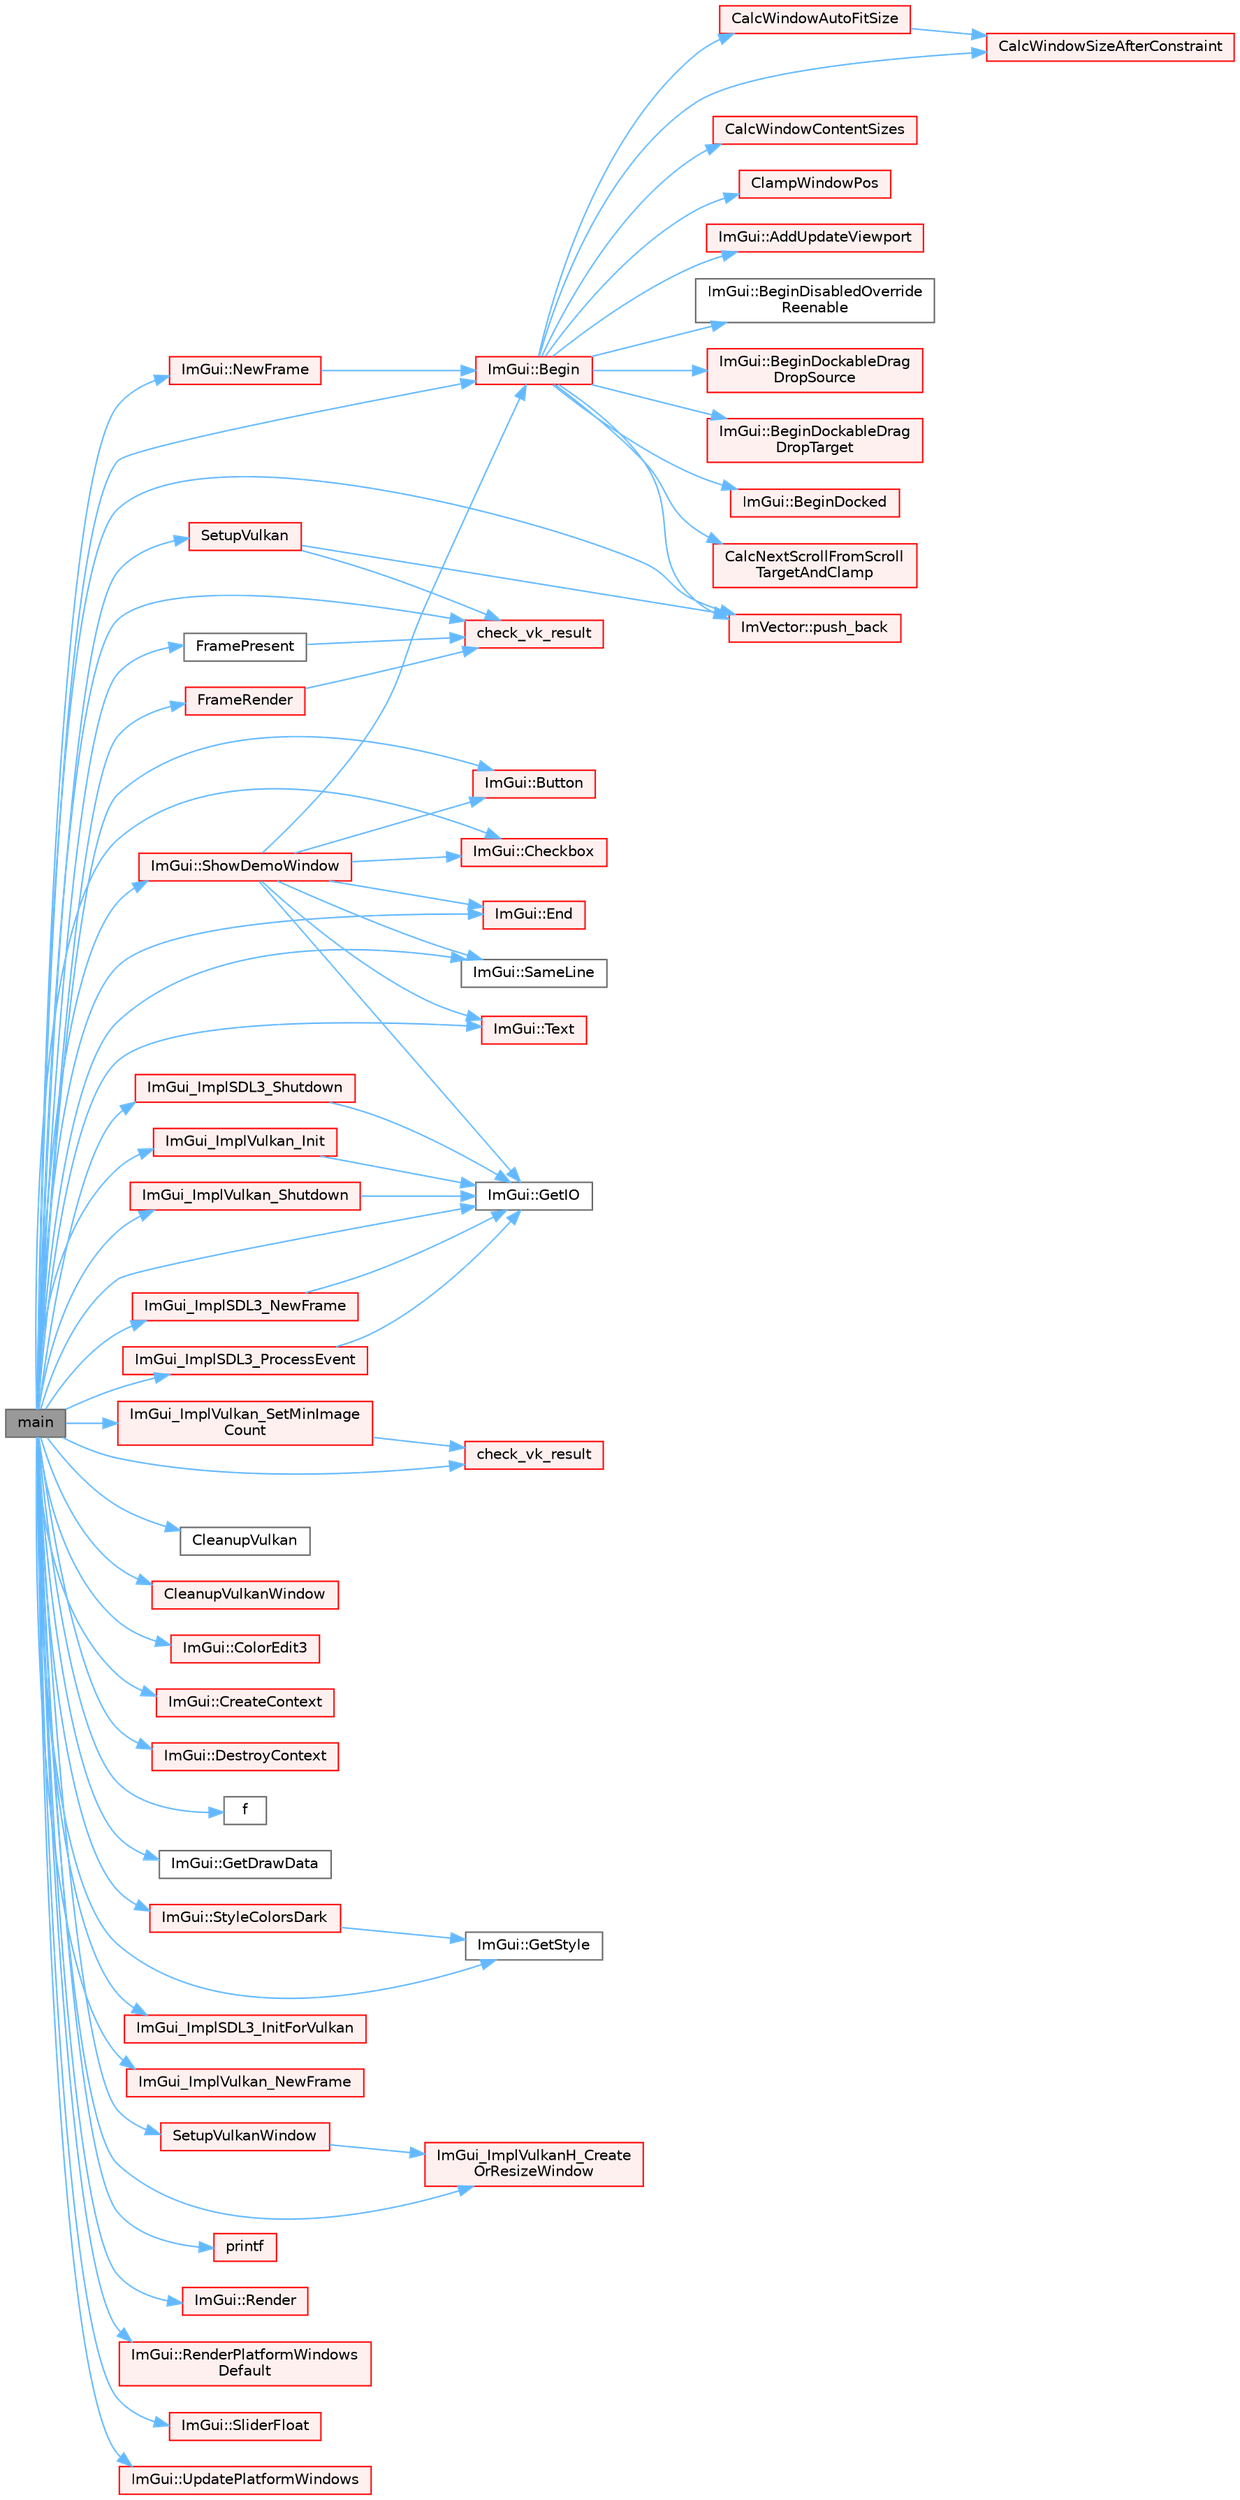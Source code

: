 digraph "main"
{
 // LATEX_PDF_SIZE
  bgcolor="transparent";
  edge [fontname=Helvetica,fontsize=10,labelfontname=Helvetica,labelfontsize=10];
  node [fontname=Helvetica,fontsize=10,shape=box,height=0.2,width=0.4];
  rankdir="LR";
  Node1 [id="Node000001",label="main",height=0.2,width=0.4,color="gray40", fillcolor="grey60", style="filled", fontcolor="black",tooltip=" "];
  Node1 -> Node2 [id="edge1_Node000001_Node000002",color="steelblue1",style="solid",tooltip=" "];
  Node2 [id="Node000002",label="ImGui::Begin",height=0.2,width=0.4,color="red", fillcolor="#FFF0F0", style="filled",URL="$namespace_im_gui.html#a581e58db0bc930bafa4a5d23093a2b99",tooltip=" "];
  Node2 -> Node3 [id="edge2_Node000002_Node000003",color="steelblue1",style="solid",tooltip=" "];
  Node3 [id="Node000003",label="ImGui::AddUpdateViewport",height=0.2,width=0.4,color="red", fillcolor="#FFF0F0", style="filled",URL="$namespace_im_gui.html#ada58e5d3e2efc3cef60f213d771408d8",tooltip=" "];
  Node2 -> Node24 [id="edge3_Node000002_Node000024",color="steelblue1",style="solid",tooltip=" "];
  Node24 [id="Node000024",label="ImGui::BeginDisabledOverride\lReenable",height=0.2,width=0.4,color="grey40", fillcolor="white", style="filled",URL="$namespace_im_gui.html#a26b36756e219b7129f894e1c2feb17a8",tooltip=" "];
  Node2 -> Node25 [id="edge4_Node000002_Node000025",color="steelblue1",style="solid",tooltip=" "];
  Node25 [id="Node000025",label="ImGui::BeginDockableDrag\lDropSource",height=0.2,width=0.4,color="red", fillcolor="#FFF0F0", style="filled",URL="$namespace_im_gui.html#a7a435b1565d4884e42a5ee5667f21a1f",tooltip=" "];
  Node2 -> Node374 [id="edge5_Node000002_Node000374",color="steelblue1",style="solid",tooltip=" "];
  Node374 [id="Node000374",label="ImGui::BeginDockableDrag\lDropTarget",height=0.2,width=0.4,color="red", fillcolor="#FFF0F0", style="filled",URL="$namespace_im_gui.html#a1725ff3becdb963b97c16d69d4c9f308",tooltip=" "];
  Node2 -> Node416 [id="edge6_Node000002_Node000416",color="steelblue1",style="solid",tooltip=" "];
  Node416 [id="Node000416",label="ImGui::BeginDocked",height=0.2,width=0.4,color="red", fillcolor="#FFF0F0", style="filled",URL="$namespace_im_gui.html#a627bb85e7c0ab597360f63719bfb1e55",tooltip=" "];
  Node2 -> Node267 [id="edge7_Node000002_Node000267",color="steelblue1",style="solid",tooltip=" "];
  Node267 [id="Node000267",label="CalcNextScrollFromScroll\lTargetAndClamp",height=0.2,width=0.4,color="red", fillcolor="#FFF0F0", style="filled",URL="$imgui_8cpp.html#a07abb80a54115cb5cf9da03351e29533",tooltip=" "];
  Node2 -> Node243 [id="edge8_Node000002_Node000243",color="steelblue1",style="solid",tooltip=" "];
  Node243 [id="Node000243",label="CalcWindowAutoFitSize",height=0.2,width=0.4,color="red", fillcolor="#FFF0F0", style="filled",URL="$imgui_8cpp.html#acbe6338daf87dc6ab636f02f1367eb41",tooltip=" "];
  Node243 -> Node246 [id="edge9_Node000243_Node000246",color="steelblue1",style="solid",tooltip=" "];
  Node246 [id="Node000246",label="CalcWindowSizeAfterConstraint",height=0.2,width=0.4,color="red", fillcolor="#FFF0F0", style="filled",URL="$imgui_8cpp.html#a0c4618a6985c33c4936f1d9f1c7b26b4",tooltip=" "];
  Node2 -> Node248 [id="edge10_Node000002_Node000248",color="steelblue1",style="solid",tooltip=" "];
  Node248 [id="Node000248",label="CalcWindowContentSizes",height=0.2,width=0.4,color="red", fillcolor="#FFF0F0", style="filled",URL="$imgui_8cpp.html#a6eddef51b4880a9f1dca88837f71fc6e",tooltip=" "];
  Node2 -> Node246 [id="edge11_Node000002_Node000246",color="steelblue1",style="solid",tooltip=" "];
  Node2 -> Node457 [id="edge12_Node000002_Node000457",color="steelblue1",style="solid",tooltip=" "];
  Node457 [id="Node000457",label="ClampWindowPos",height=0.2,width=0.4,color="red", fillcolor="#FFF0F0", style="filled",URL="$imgui_8cpp.html#a27b88f27774c413d5578ab6a3f989872",tooltip=" "];
  Node2 -> Node102 [id="edge13_Node000002_Node000102",color="steelblue1",style="solid",tooltip=" "];
  Node102 [id="Node000102",label="ImVector::push_back",height=0.2,width=0.4,color="red", fillcolor="#FFF0F0", style="filled",URL="$struct_im_vector.html#aab5df48e0711a48bd12f3206e08c4108",tooltip=" "];
  Node1 -> Node512 [id="edge14_Node000001_Node000512",color="steelblue1",style="solid",tooltip=" "];
  Node512 [id="Node000512",label="ImGui::Button",height=0.2,width=0.4,color="red", fillcolor="#FFF0F0", style="filled",URL="$namespace_im_gui.html#a38094c568ce398db5a3abb9d3ac92030",tooltip=" "];
  Node1 -> Node515 [id="edge15_Node000001_Node000515",color="steelblue1",style="solid",tooltip=" "];
  Node515 [id="Node000515",label="check_vk_result",height=0.2,width=0.4,color="red", fillcolor="#FFF0F0", style="filled",URL="$imgui__impl__vulkan_8cpp.html#a1ea6c63eab2860beea5e3c89c1afbbc1",tooltip=" "];
  Node1 -> Node519 [id="edge16_Node000001_Node000519",color="steelblue1",style="solid",tooltip=" "];
  Node519 [id="Node000519",label="check_vk_result",height=0.2,width=0.4,color="red", fillcolor="#FFF0F0", style="filled",URL="$runtime_2imgui_2examples_2example__glfw__vulkan_2main_8cpp.html#a1ea6c63eab2860beea5e3c89c1afbbc1",tooltip=" "];
  Node1 -> Node551 [id="edge17_Node000001_Node000551",color="steelblue1",style="solid",tooltip=" "];
  Node551 [id="Node000551",label="ImGui::Checkbox",height=0.2,width=0.4,color="red", fillcolor="#FFF0F0", style="filled",URL="$namespace_im_gui.html#a57d73c1d0ef807fef734d91024092027",tooltip=" "];
  Node1 -> Node552 [id="edge18_Node000001_Node000552",color="steelblue1",style="solid",tooltip=" "];
  Node552 [id="Node000552",label="CleanupVulkan",height=0.2,width=0.4,color="grey40", fillcolor="white", style="filled",URL="$runtime_2imgui_2examples_2example__glfw__vulkan_2main_8cpp.html#a3a9dce6c5ee14cd9a27a2c2b2e283c58",tooltip=" "];
  Node1 -> Node553 [id="edge19_Node000001_Node000553",color="steelblue1",style="solid",tooltip=" "];
  Node553 [id="Node000553",label="CleanupVulkanWindow",height=0.2,width=0.4,color="red", fillcolor="#FFF0F0", style="filled",URL="$runtime_2imgui_2examples_2example__glfw__vulkan_2main_8cpp.html#a6a857c74986732933a83c25216f8acb3",tooltip=" "];
  Node1 -> Node557 [id="edge20_Node000001_Node000557",color="steelblue1",style="solid",tooltip=" "];
  Node557 [id="Node000557",label="ImGui::ColorEdit3",height=0.2,width=0.4,color="red", fillcolor="#FFF0F0", style="filled",URL="$namespace_im_gui.html#a5afe76ba1c91f07363e40396e7df656e",tooltip=" "];
  Node1 -> Node662 [id="edge21_Node000001_Node000662",color="steelblue1",style="solid",tooltip=" "];
  Node662 [id="Node000662",label="ImGui::CreateContext",height=0.2,width=0.4,color="red", fillcolor="#FFF0F0", style="filled",URL="$namespace_im_gui.html#a4ff6c9ad05a0eba37ce1b5ff1607810a",tooltip=" "];
  Node1 -> Node673 [id="edge22_Node000001_Node000673",color="steelblue1",style="solid",tooltip=" "];
  Node673 [id="Node000673",label="ImGui::DestroyContext",height=0.2,width=0.4,color="red", fillcolor="#FFF0F0", style="filled",URL="$namespace_im_gui.html#ab9132deece575023170cd8e681d0581d",tooltip=" "];
  Node1 -> Node87 [id="edge23_Node000001_Node000087",color="steelblue1",style="solid",tooltip=" "];
  Node87 [id="Node000087",label="ImGui::End",height=0.2,width=0.4,color="red", fillcolor="#FFF0F0", style="filled",URL="$namespace_im_gui.html#a5479d93794a004c67ceb6d13f37c8254",tooltip=" "];
  Node1 -> Node7 [id="edge24_Node000001_Node000007",color="steelblue1",style="solid",tooltip=" "];
  Node7 [id="Node000007",label="f",height=0.2,width=0.4,color="grey40", fillcolor="white", style="filled",URL="$cxx11__tensor__map_8cpp.html#a7f507fea02198f6cb81c86640c7b1a4e",tooltip=" "];
  Node1 -> Node686 [id="edge25_Node000001_Node000686",color="steelblue1",style="solid",tooltip=" "];
  Node686 [id="Node000686",label="FramePresent",height=0.2,width=0.4,color="grey40", fillcolor="white", style="filled",URL="$runtime_2imgui_2examples_2example__glfw__vulkan_2main_8cpp.html#af985647537c2a378b57ad961c689253c",tooltip=" "];
  Node686 -> Node519 [id="edge26_Node000686_Node000519",color="steelblue1",style="solid",tooltip=" "];
  Node1 -> Node687 [id="edge27_Node000001_Node000687",color="steelblue1",style="solid",tooltip=" "];
  Node687 [id="Node000687",label="FrameRender",height=0.2,width=0.4,color="red", fillcolor="#FFF0F0", style="filled",URL="$runtime_2imgui_2examples_2example__glfw__vulkan_2main_8cpp.html#a565b7bd1b35474040834a26cf1cba856",tooltip=" "];
  Node687 -> Node519 [id="edge28_Node000687_Node000519",color="steelblue1",style="solid",tooltip=" "];
  Node1 -> Node696 [id="edge29_Node000001_Node000696",color="steelblue1",style="solid",tooltip=" "];
  Node696 [id="Node000696",label="ImGui::GetDrawData",height=0.2,width=0.4,color="grey40", fillcolor="white", style="filled",URL="$namespace_im_gui.html#ab73131dc44b1267dac04f0c2bb0af983",tooltip=" "];
  Node1 -> Node676 [id="edge30_Node000001_Node000676",color="steelblue1",style="solid",tooltip=" "];
  Node676 [id="Node000676",label="ImGui::GetIO",height=0.2,width=0.4,color="grey40", fillcolor="white", style="filled",URL="$namespace_im_gui.html#a3179e560812f878f3961ce803a5d9302",tooltip=" "];
  Node1 -> Node697 [id="edge31_Node000001_Node000697",color="steelblue1",style="solid",tooltip=" "];
  Node697 [id="Node000697",label="ImGui::GetStyle",height=0.2,width=0.4,color="grey40", fillcolor="white", style="filled",URL="$namespace_im_gui.html#abafef4bb3e3654efd96a47b2e22870a7",tooltip=" "];
  Node1 -> Node698 [id="edge32_Node000001_Node000698",color="steelblue1",style="solid",tooltip=" "];
  Node698 [id="Node000698",label="ImGui_ImplSDL3_InitForVulkan",height=0.2,width=0.4,color="red", fillcolor="#FFF0F0", style="filled",URL="$imgui__impl__sdl3_8cpp.html#a84dedc42e47a9eca6c6fefeca99289bf",tooltip=" "];
  Node1 -> Node724 [id="edge33_Node000001_Node000724",color="steelblue1",style="solid",tooltip=" "];
  Node724 [id="Node000724",label="ImGui_ImplSDL3_NewFrame",height=0.2,width=0.4,color="red", fillcolor="#FFF0F0", style="filled",URL="$imgui__impl__sdl3_8cpp.html#a234e948df1bab6e801daf91ec31d4f0b",tooltip=" "];
  Node724 -> Node676 [id="edge34_Node000724_Node000676",color="steelblue1",style="solid",tooltip=" "];
  Node1 -> Node744 [id="edge35_Node000001_Node000744",color="steelblue1",style="solid",tooltip=" "];
  Node744 [id="Node000744",label="ImGui_ImplSDL3_ProcessEvent",height=0.2,width=0.4,color="red", fillcolor="#FFF0F0", style="filled",URL="$imgui__impl__sdl3_8cpp.html#a58595dc275ecf083f3b6c1c576f1ecd4",tooltip=" "];
  Node744 -> Node676 [id="edge36_Node000744_Node000676",color="steelblue1",style="solid",tooltip=" "];
  Node1 -> Node755 [id="edge37_Node000001_Node000755",color="steelblue1",style="solid",tooltip=" "];
  Node755 [id="Node000755",label="ImGui_ImplSDL3_Shutdown",height=0.2,width=0.4,color="red", fillcolor="#FFF0F0", style="filled",URL="$imgui__impl__sdl3_8cpp.html#a9103a82edb06cbdd5b5827d13fb0d37b",tooltip=" "];
  Node755 -> Node676 [id="edge38_Node000755_Node000676",color="steelblue1",style="solid",tooltip=" "];
  Node1 -> Node757 [id="edge39_Node000001_Node000757",color="steelblue1",style="solid",tooltip=" "];
  Node757 [id="Node000757",label="ImGui_ImplVulkan_Init",height=0.2,width=0.4,color="red", fillcolor="#FFF0F0", style="filled",URL="$imgui__impl__vulkan_8cpp.html#aaa4bf09f14943bc282c433b9bcb4d81f",tooltip=" "];
  Node757 -> Node676 [id="edge40_Node000757_Node000676",color="steelblue1",style="solid",tooltip=" "];
  Node1 -> Node776 [id="edge41_Node000001_Node000776",color="steelblue1",style="solid",tooltip=" "];
  Node776 [id="Node000776",label="ImGui_ImplVulkan_NewFrame",height=0.2,width=0.4,color="red", fillcolor="#FFF0F0", style="filled",URL="$imgui__impl__vulkan_8cpp.html#a4c03e9375aa038eb0745c802af07fb21",tooltip=" "];
  Node1 -> Node852 [id="edge42_Node000001_Node000852",color="steelblue1",style="solid",tooltip=" "];
  Node852 [id="Node000852",label="ImGui_ImplVulkan_SetMinImage\lCount",height=0.2,width=0.4,color="red", fillcolor="#FFF0F0", style="filled",URL="$imgui__impl__vulkan_8cpp.html#ae028fe3e0796e9960d9aa5119df87f4f",tooltip=" "];
  Node852 -> Node515 [id="edge43_Node000852_Node000515",color="steelblue1",style="solid",tooltip=" "];
  Node1 -> Node854 [id="edge44_Node000001_Node000854",color="steelblue1",style="solid",tooltip=" "];
  Node854 [id="Node000854",label="ImGui_ImplVulkan_Shutdown",height=0.2,width=0.4,color="red", fillcolor="#FFF0F0", style="filled",URL="$imgui__impl__vulkan_8cpp.html#a5d24b6d00ffdc460712b1966199c28a2",tooltip=" "];
  Node854 -> Node676 [id="edge45_Node000854_Node000676",color="steelblue1",style="solid",tooltip=" "];
  Node1 -> Node764 [id="edge46_Node000001_Node000764",color="steelblue1",style="solid",tooltip=" "];
  Node764 [id="Node000764",label="ImGui_ImplVulkanH_Create\lOrResizeWindow",height=0.2,width=0.4,color="red", fillcolor="#FFF0F0", style="filled",URL="$imgui__impl__vulkan_8cpp.html#a8649c8725c938c7c47ec98d2c006638f",tooltip=" "];
  Node1 -> Node857 [id="edge47_Node000001_Node000857",color="steelblue1",style="solid",tooltip=" "];
  Node857 [id="Node000857",label="ImGui::NewFrame",height=0.2,width=0.4,color="red", fillcolor="#FFF0F0", style="filled",URL="$namespace_im_gui.html#ab3f1fc018f903b7ad79fd10663375774",tooltip=" "];
  Node857 -> Node2 [id="edge48_Node000857_Node000002",color="steelblue1",style="solid",tooltip=" "];
  Node1 -> Node589 [id="edge49_Node000001_Node000589",color="steelblue1",style="solid",tooltip=" "];
  Node589 [id="Node000589",label="printf",height=0.2,width=0.4,color="red", fillcolor="#FFF0F0", style="filled",URL="$printf_8h.html#aee3ed3a831f25f07e7be3919fff2203a",tooltip=" "];
  Node1 -> Node102 [id="edge50_Node000001_Node000102",color="steelblue1",style="solid",tooltip=" "];
  Node1 -> Node1005 [id="edge51_Node000001_Node001005",color="steelblue1",style="solid",tooltip=" "];
  Node1005 [id="Node001005",label="ImGui::Render",height=0.2,width=0.4,color="red", fillcolor="#FFF0F0", style="filled",URL="$namespace_im_gui.html#ab51a164f547317c16c441f1599e3946d",tooltip=" "];
  Node1 -> Node1050 [id="edge52_Node000001_Node001050",color="steelblue1",style="solid",tooltip=" "];
  Node1050 [id="Node001050",label="ImGui::RenderPlatformWindows\lDefault",height=0.2,width=0.4,color="red", fillcolor="#FFF0F0", style="filled",URL="$namespace_im_gui.html#a6b071e16d5fd79c23459135ff562bef5",tooltip=" "];
  Node1 -> Node177 [id="edge53_Node000001_Node000177",color="steelblue1",style="solid",tooltip=" "];
  Node177 [id="Node000177",label="ImGui::SameLine",height=0.2,width=0.4,color="grey40", fillcolor="white", style="filled",URL="$namespace_im_gui.html#addd433eb3aae59119e341e80db474f66",tooltip=" "];
  Node1 -> Node1051 [id="edge54_Node000001_Node001051",color="steelblue1",style="solid",tooltip=" "];
  Node1051 [id="Node001051",label="SetupVulkan",height=0.2,width=0.4,color="red", fillcolor="#FFF0F0", style="filled",URL="$runtime_2imgui_2examples_2example__glfw__vulkan_2main_8cpp.html#a2c55f4f60c2f29b7a16c0de9cfb83da6",tooltip=" "];
  Node1051 -> Node519 [id="edge55_Node001051_Node000519",color="steelblue1",style="solid",tooltip=" "];
  Node1051 -> Node102 [id="edge56_Node001051_Node000102",color="steelblue1",style="solid",tooltip=" "];
  Node1 -> Node1055 [id="edge57_Node000001_Node001055",color="steelblue1",style="solid",tooltip=" "];
  Node1055 [id="Node001055",label="SetupVulkanWindow",height=0.2,width=0.4,color="red", fillcolor="#FFF0F0", style="filled",URL="$runtime_2imgui_2examples_2example__glfw__vulkan_2main_8cpp.html#a4d5220e9b79fa1519a524beb13ebcf8a",tooltip=" "];
  Node1055 -> Node764 [id="edge58_Node001055_Node000764",color="steelblue1",style="solid",tooltip=" "];
  Node1 -> Node1056 [id="edge59_Node000001_Node001056",color="steelblue1",style="solid",tooltip=" "];
  Node1056 [id="Node001056",label="ImGui::ShowDemoWindow",height=0.2,width=0.4,color="red", fillcolor="#FFF0F0", style="filled",URL="$namespace_im_gui.html#af95643a0ce4893b9e57c12991922fb18",tooltip=" "];
  Node1056 -> Node2 [id="edge60_Node001056_Node000002",color="steelblue1",style="solid",tooltip=" "];
  Node1056 -> Node512 [id="edge61_Node001056_Node000512",color="steelblue1",style="solid",tooltip=" "];
  Node1056 -> Node551 [id="edge62_Node001056_Node000551",color="steelblue1",style="solid",tooltip=" "];
  Node1056 -> Node87 [id="edge63_Node001056_Node000087",color="steelblue1",style="solid",tooltip=" "];
  Node1056 -> Node676 [id="edge64_Node001056_Node000676",color="steelblue1",style="solid",tooltip=" "];
  Node1056 -> Node177 [id="edge65_Node001056_Node000177",color="steelblue1",style="solid",tooltip=" "];
  Node1056 -> Node565 [id="edge66_Node001056_Node000565",color="steelblue1",style="solid",tooltip=" "];
  Node565 [id="Node000565",label="ImGui::Text",height=0.2,width=0.4,color="red", fillcolor="#FFF0F0", style="filled",URL="$namespace_im_gui.html#a9e7b83611fe441d54fad2effb4bf4965",tooltip=" "];
  Node1 -> Node1106 [id="edge67_Node000001_Node001106",color="steelblue1",style="solid",tooltip=" "];
  Node1106 [id="Node001106",label="ImGui::SliderFloat",height=0.2,width=0.4,color="red", fillcolor="#FFF0F0", style="filled",URL="$namespace_im_gui.html#a864f761801792a0cc5ce3408f3392cfc",tooltip=" "];
  Node1 -> Node1498 [id="edge68_Node000001_Node001498",color="steelblue1",style="solid",tooltip=" "];
  Node1498 [id="Node001498",label="ImGui::StyleColorsDark",height=0.2,width=0.4,color="red", fillcolor="#FFF0F0", style="filled",URL="$namespace_im_gui.html#a26c67fc14081b359566d5e135cd8c767",tooltip=" "];
  Node1498 -> Node697 [id="edge69_Node001498_Node000697",color="steelblue1",style="solid",tooltip=" "];
  Node1 -> Node565 [id="edge70_Node000001_Node000565",color="steelblue1",style="solid",tooltip=" "];
  Node1 -> Node1501 [id="edge71_Node000001_Node001501",color="steelblue1",style="solid",tooltip=" "];
  Node1501 [id="Node001501",label="ImGui::UpdatePlatformWindows",height=0.2,width=0.4,color="red", fillcolor="#FFF0F0", style="filled",URL="$namespace_im_gui.html#aec5bbce3200aa681dac6a1915ef07f60",tooltip=" "];
}
